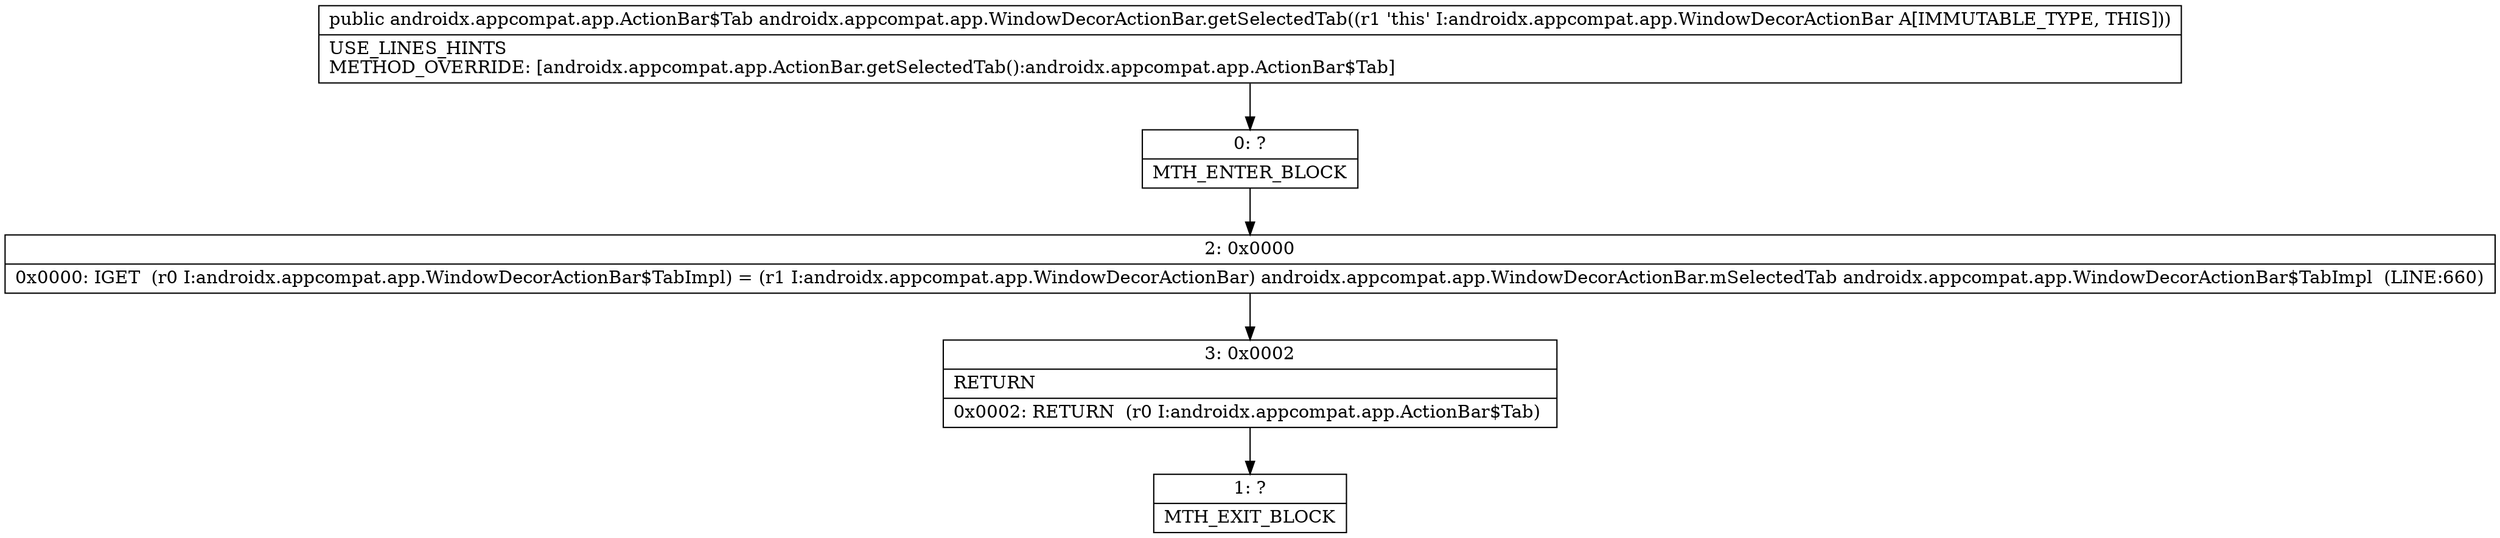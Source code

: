 digraph "CFG forandroidx.appcompat.app.WindowDecorActionBar.getSelectedTab()Landroidx\/appcompat\/app\/ActionBar$Tab;" {
Node_0 [shape=record,label="{0\:\ ?|MTH_ENTER_BLOCK\l}"];
Node_2 [shape=record,label="{2\:\ 0x0000|0x0000: IGET  (r0 I:androidx.appcompat.app.WindowDecorActionBar$TabImpl) = (r1 I:androidx.appcompat.app.WindowDecorActionBar) androidx.appcompat.app.WindowDecorActionBar.mSelectedTab androidx.appcompat.app.WindowDecorActionBar$TabImpl  (LINE:660)\l}"];
Node_3 [shape=record,label="{3\:\ 0x0002|RETURN\l|0x0002: RETURN  (r0 I:androidx.appcompat.app.ActionBar$Tab) \l}"];
Node_1 [shape=record,label="{1\:\ ?|MTH_EXIT_BLOCK\l}"];
MethodNode[shape=record,label="{public androidx.appcompat.app.ActionBar$Tab androidx.appcompat.app.WindowDecorActionBar.getSelectedTab((r1 'this' I:androidx.appcompat.app.WindowDecorActionBar A[IMMUTABLE_TYPE, THIS]))  | USE_LINES_HINTS\lMETHOD_OVERRIDE: [androidx.appcompat.app.ActionBar.getSelectedTab():androidx.appcompat.app.ActionBar$Tab]\l}"];
MethodNode -> Node_0;Node_0 -> Node_2;
Node_2 -> Node_3;
Node_3 -> Node_1;
}

